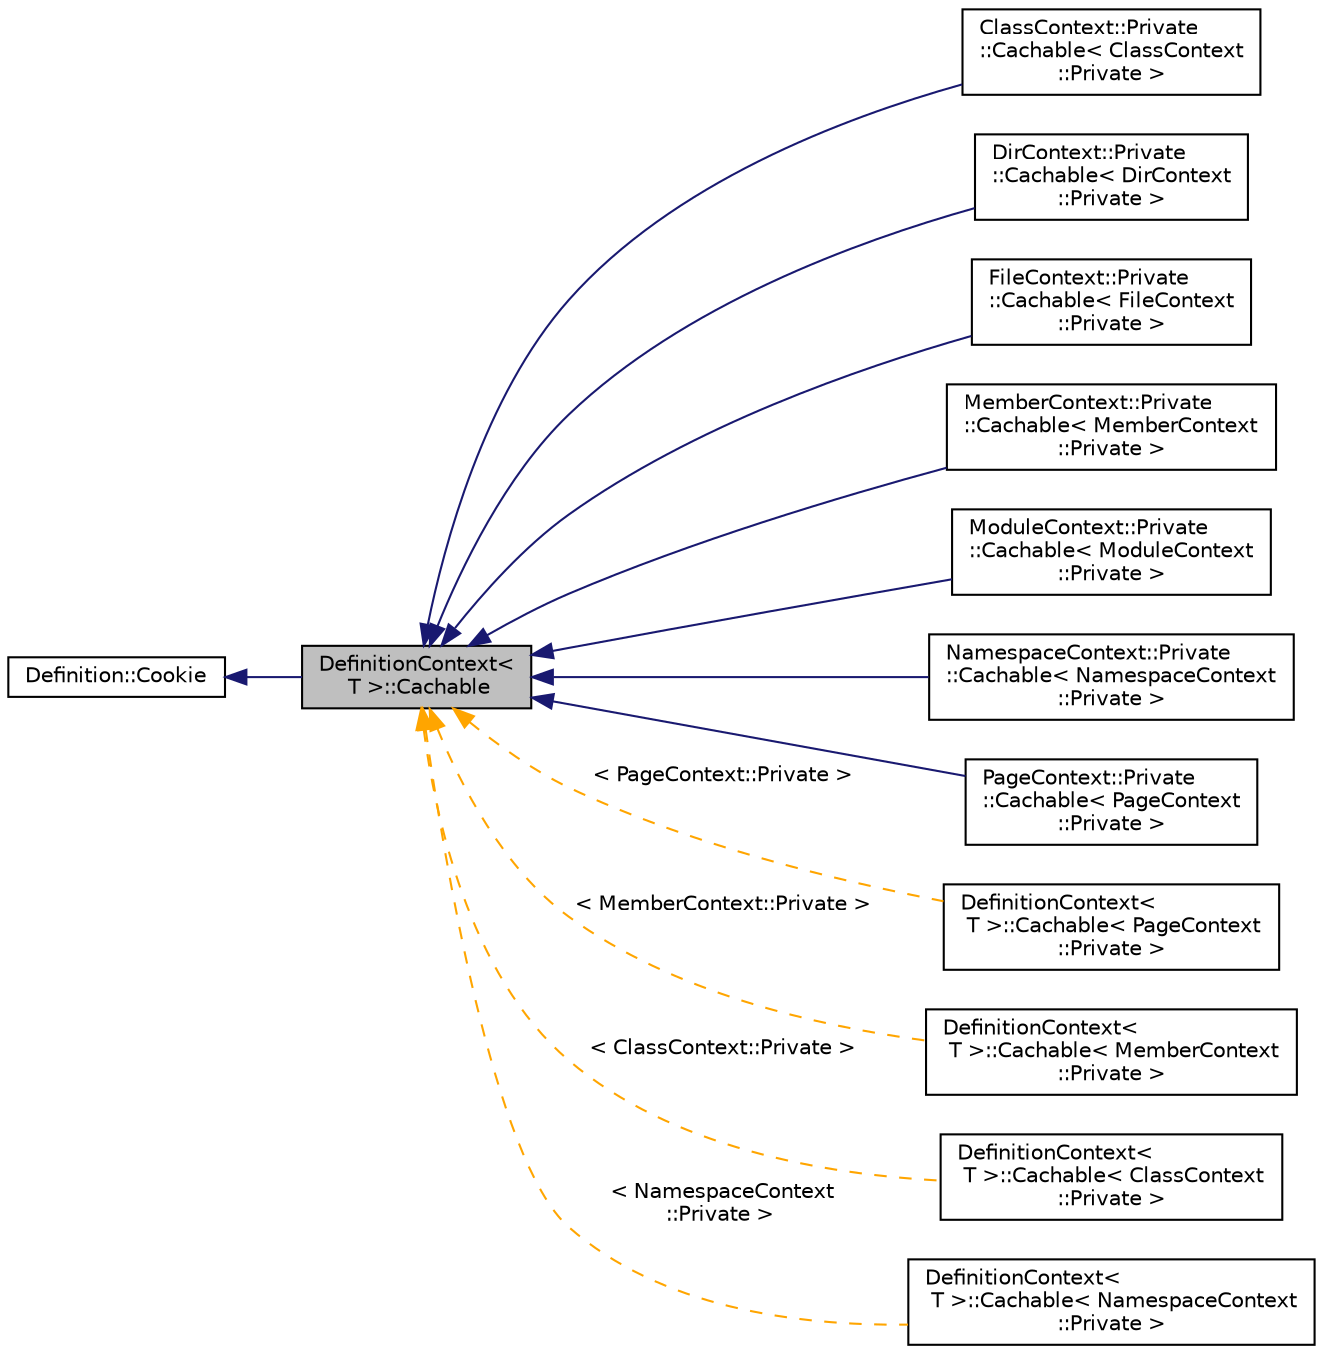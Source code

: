digraph "DefinitionContext&lt; T &gt;::Cachable"
{
 // INTERACTIVE_SVG=YES
  edge [fontname="Helvetica",fontsize="10",labelfontname="Helvetica",labelfontsize="10"];
  node [fontname="Helvetica",fontsize="10",shape=record];
  rankdir="LR";
  Node0 [label="DefinitionContext\<\l T \>::Cachable",height=0.2,width=0.4,color="black", fillcolor="grey75", style="filled", fontcolor="black"];
  Node1 -> Node0 [dir="back",color="midnightblue",fontsize="10",style="solid",fontname="Helvetica"];
  Node1 [label="Definition::Cookie",height=0.2,width=0.4,color="black", fillcolor="white", style="filled",URL="$d1/d2f/struct_definition_1_1_cookie.html"];
  Node0 -> Node2 [dir="back",color="midnightblue",fontsize="10",style="solid",fontname="Helvetica"];
  Node2 [label="ClassContext::Private\l::Cachable\< ClassContext\l::Private \>",height=0.2,width=0.4,color="black", fillcolor="white", style="filled",URL="$d5/dc4/struct_class_context_1_1_private_1_1_cachable.html"];
  Node0 -> Node3 [dir="back",color="midnightblue",fontsize="10",style="solid",fontname="Helvetica"];
  Node3 [label="DirContext::Private\l::Cachable\< DirContext\l::Private \>",height=0.2,width=0.4,color="black", fillcolor="white", style="filled",URL="$d3/d0e/struct_dir_context_1_1_private_1_1_cachable.html"];
  Node0 -> Node4 [dir="back",color="midnightblue",fontsize="10",style="solid",fontname="Helvetica"];
  Node4 [label="FileContext::Private\l::Cachable\< FileContext\l::Private \>",height=0.2,width=0.4,color="black", fillcolor="white", style="filled",URL="$d1/d8e/struct_file_context_1_1_private_1_1_cachable.html"];
  Node0 -> Node5 [dir="back",color="midnightblue",fontsize="10",style="solid",fontname="Helvetica"];
  Node5 [label="MemberContext::Private\l::Cachable\< MemberContext\l::Private \>",height=0.2,width=0.4,color="black", fillcolor="white", style="filled",URL="$d7/d88/struct_member_context_1_1_private_1_1_cachable.html"];
  Node0 -> Node6 [dir="back",color="midnightblue",fontsize="10",style="solid",fontname="Helvetica"];
  Node6 [label="ModuleContext::Private\l::Cachable\< ModuleContext\l::Private \>",height=0.2,width=0.4,color="black", fillcolor="white", style="filled",URL="$d4/deb/struct_module_context_1_1_private_1_1_cachable.html"];
  Node0 -> Node7 [dir="back",color="midnightblue",fontsize="10",style="solid",fontname="Helvetica"];
  Node7 [label="NamespaceContext::Private\l::Cachable\< NamespaceContext\l::Private \>",height=0.2,width=0.4,color="black", fillcolor="white", style="filled",URL="$d1/d10/struct_namespace_context_1_1_private_1_1_cachable.html"];
  Node0 -> Node8 [dir="back",color="midnightblue",fontsize="10",style="solid",fontname="Helvetica"];
  Node8 [label="PageContext::Private\l::Cachable\< PageContext\l::Private \>",height=0.2,width=0.4,color="black", fillcolor="white", style="filled",URL="$db/de3/struct_page_context_1_1_private_1_1_cachable.html"];
  Node0 -> Node9 [dir="back",color="orange",fontsize="10",style="dashed",label=" \< PageContext::Private \>" ,fontname="Helvetica"];
  Node9 [label="DefinitionContext\<\l T \>::Cachable\< PageContext\l::Private \>",height=0.2,width=0.4,color="black", fillcolor="white", style="filled",URL="$d9/d7b/struct_definition_context_1_1_cachable.html"];
  Node0 -> Node10 [dir="back",color="orange",fontsize="10",style="dashed",label=" \< MemberContext::Private \>" ,fontname="Helvetica"];
  Node10 [label="DefinitionContext\<\l T \>::Cachable\< MemberContext\l::Private \>",height=0.2,width=0.4,color="black", fillcolor="white", style="filled",URL="$d9/d7b/struct_definition_context_1_1_cachable.html"];
  Node0 -> Node11 [dir="back",color="orange",fontsize="10",style="dashed",label=" \< ClassContext::Private \>" ,fontname="Helvetica"];
  Node11 [label="DefinitionContext\<\l T \>::Cachable\< ClassContext\l::Private \>",height=0.2,width=0.4,color="black", fillcolor="white", style="filled",URL="$d9/d7b/struct_definition_context_1_1_cachable.html"];
  Node0 -> Node12 [dir="back",color="orange",fontsize="10",style="dashed",label=" \< NamespaceContext\l::Private \>" ,fontname="Helvetica"];
  Node12 [label="DefinitionContext\<\l T \>::Cachable\< NamespaceContext\l::Private \>",height=0.2,width=0.4,color="black", fillcolor="white", style="filled",URL="$d9/d7b/struct_definition_context_1_1_cachable.html"];
}
